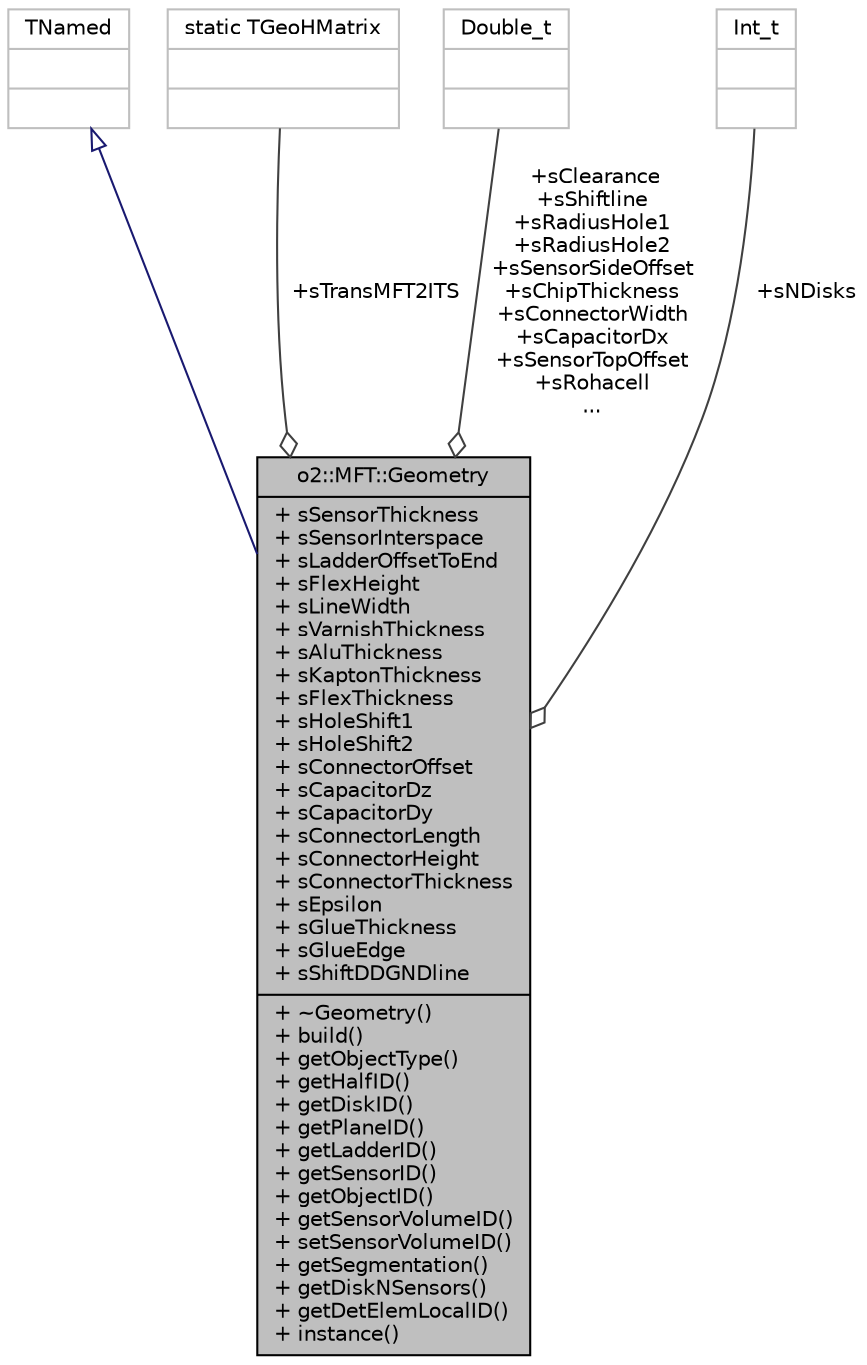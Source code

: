 digraph "o2::MFT::Geometry"
{
 // INTERACTIVE_SVG=YES
  bgcolor="transparent";
  edge [fontname="Helvetica",fontsize="10",labelfontname="Helvetica",labelfontsize="10"];
  node [fontname="Helvetica",fontsize="10",shape=record];
  Node1 [label="{o2::MFT::Geometry\n|+ sSensorThickness\l+ sSensorInterspace\l+ sLadderOffsetToEnd\l+ sFlexHeight\l+ sLineWidth\l+ sVarnishThickness\l+ sAluThickness\l+ sKaptonThickness\l+ sFlexThickness\l+ sHoleShift1\l+ sHoleShift2\l+ sConnectorOffset\l+ sCapacitorDz\l+ sCapacitorDy\l+ sConnectorLength\l+ sConnectorHeight\l+ sConnectorThickness\l+ sEpsilon\l+ sGlueThickness\l+ sGlueEdge\l+ sShiftDDGNDline\l|+ ~Geometry()\l+ build()\l+ getObjectType()\l+ getHalfID()\l+ getDiskID()\l+ getPlaneID()\l+ getLadderID()\l+ getSensorID()\l+ getObjectID()\l+ getSensorVolumeID()\l+ setSensorVolumeID()\l+ getSegmentation()\l+ getDiskNSensors()\l+ getDetElemLocalID()\l+ instance()\l}",height=0.2,width=0.4,color="black", fillcolor="grey75", style="filled" fontcolor="black"];
  Node2 -> Node1 [dir="back",color="midnightblue",fontsize="10",style="solid",arrowtail="onormal",fontname="Helvetica"];
  Node2 [label="{TNamed\n||}",height=0.2,width=0.4,color="grey75"];
  Node3 -> Node1 [color="grey25",fontsize="10",style="solid",label=" +sTransMFT2ITS" ,arrowhead="odiamond",fontname="Helvetica"];
  Node3 [label="{static TGeoHMatrix\n||}",height=0.2,width=0.4,color="grey75"];
  Node4 -> Node1 [color="grey25",fontsize="10",style="solid",label=" +sClearance\n+sShiftline\n+sRadiusHole1\n+sRadiusHole2\n+sSensorSideOffset\n+sChipThickness\n+sConnectorWidth\n+sCapacitorDx\n+sSensorTopOffset\n+sRohacell\n..." ,arrowhead="odiamond",fontname="Helvetica"];
  Node4 [label="{Double_t\n||}",height=0.2,width=0.4,color="grey75"];
  Node5 -> Node1 [color="grey25",fontsize="10",style="solid",label=" +sNDisks" ,arrowhead="odiamond",fontname="Helvetica"];
  Node5 [label="{Int_t\n||}",height=0.2,width=0.4,color="grey75"];
}
